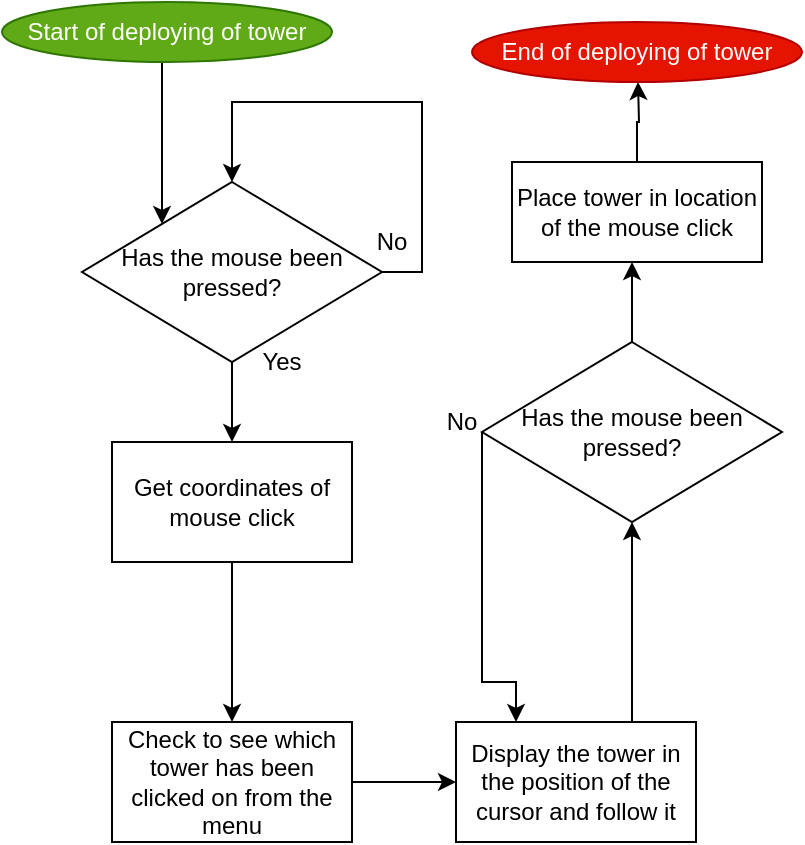 <mxfile version="13.1.3" type="github">
  <diagram id="C5RBs43oDa-KdzZeNtuy" name="Page-1">
    <mxGraphModel dx="946" dy="646" grid="1" gridSize="10" guides="1" tooltips="1" connect="1" arrows="1" fold="1" page="1" pageScale="1" pageWidth="827" pageHeight="1169" math="0" shadow="0">
      <root>
        <mxCell id="WIyWlLk6GJQsqaUBKTNV-0" />
        <mxCell id="WIyWlLk6GJQsqaUBKTNV-1" parent="WIyWlLk6GJQsqaUBKTNV-0" />
        <mxCell id="u4ffKj4K8dfodPnQ9brh-12" style="edgeStyle=orthogonalEdgeStyle;rounded=0;orthogonalLoop=1;jettySize=auto;html=1;entryX=0.5;entryY=0;entryDx=0;entryDy=0;" edge="1" parent="WIyWlLk6GJQsqaUBKTNV-1" source="u4ffKj4K8dfodPnQ9brh-0" target="u4ffKj4K8dfodPnQ9brh-0">
          <mxGeometry relative="1" as="geometry">
            <mxPoint x="145" y="170" as="targetPoint" />
            <Array as="points">
              <mxPoint x="240" y="255" />
              <mxPoint x="240" y="170" />
              <mxPoint x="145" y="170" />
            </Array>
          </mxGeometry>
        </mxCell>
        <mxCell id="u4ffKj4K8dfodPnQ9brh-0" value="Has the mouse been pressed?" style="rhombus;whiteSpace=wrap;html=1;" vertex="1" parent="WIyWlLk6GJQsqaUBKTNV-1">
          <mxGeometry x="70" y="210" width="150" height="90" as="geometry" />
        </mxCell>
        <mxCell id="u4ffKj4K8dfodPnQ9brh-1" value="" style="endArrow=classic;html=1;exitX=0.5;exitY=1;exitDx=0;exitDy=0;" edge="1" parent="WIyWlLk6GJQsqaUBKTNV-1" source="u4ffKj4K8dfodPnQ9brh-0">
          <mxGeometry width="50" height="50" relative="1" as="geometry">
            <mxPoint x="-60" y="540" as="sourcePoint" />
            <mxPoint x="145" y="340" as="targetPoint" />
            <Array as="points" />
          </mxGeometry>
        </mxCell>
        <mxCell id="u4ffKj4K8dfodPnQ9brh-2" value="Yes" style="text;html=1;strokeColor=none;fillColor=none;align=center;verticalAlign=middle;whiteSpace=wrap;rounded=0;" vertex="1" parent="WIyWlLk6GJQsqaUBKTNV-1">
          <mxGeometry x="150" y="290" width="40" height="20" as="geometry" />
        </mxCell>
        <mxCell id="u4ffKj4K8dfodPnQ9brh-9" value="" style="edgeStyle=orthogonalEdgeStyle;rounded=0;orthogonalLoop=1;jettySize=auto;html=1;" edge="1" parent="WIyWlLk6GJQsqaUBKTNV-1" source="u4ffKj4K8dfodPnQ9brh-4" target="u4ffKj4K8dfodPnQ9brh-8">
          <mxGeometry relative="1" as="geometry" />
        </mxCell>
        <mxCell id="u4ffKj4K8dfodPnQ9brh-4" value="Get coordinates of mouse click" style="rounded=0;whiteSpace=wrap;html=1;" vertex="1" parent="WIyWlLk6GJQsqaUBKTNV-1">
          <mxGeometry x="85" y="340" width="120" height="60" as="geometry" />
        </mxCell>
        <mxCell id="u4ffKj4K8dfodPnQ9brh-11" value="" style="edgeStyle=orthogonalEdgeStyle;rounded=0;orthogonalLoop=1;jettySize=auto;html=1;" edge="1" parent="WIyWlLk6GJQsqaUBKTNV-1" source="u4ffKj4K8dfodPnQ9brh-8" target="u4ffKj4K8dfodPnQ9brh-10">
          <mxGeometry relative="1" as="geometry" />
        </mxCell>
        <mxCell id="u4ffKj4K8dfodPnQ9brh-8" value="&lt;span&gt;Check to see which tower has been clicked on from the menu&lt;/span&gt;" style="rounded=0;whiteSpace=wrap;html=1;" vertex="1" parent="WIyWlLk6GJQsqaUBKTNV-1">
          <mxGeometry x="85" y="480" width="120" height="60" as="geometry" />
        </mxCell>
        <mxCell id="u4ffKj4K8dfodPnQ9brh-18" style="edgeStyle=orthogonalEdgeStyle;rounded=0;orthogonalLoop=1;jettySize=auto;html=1;entryX=0.5;entryY=1;entryDx=0;entryDy=0;" edge="1" parent="WIyWlLk6GJQsqaUBKTNV-1" source="u4ffKj4K8dfodPnQ9brh-10" target="u4ffKj4K8dfodPnQ9brh-17">
          <mxGeometry relative="1" as="geometry">
            <Array as="points">
              <mxPoint x="345" y="450" />
              <mxPoint x="345" y="450" />
            </Array>
          </mxGeometry>
        </mxCell>
        <mxCell id="u4ffKj4K8dfodPnQ9brh-10" value="Display the tower in the position of the cursor and follow it" style="rounded=0;whiteSpace=wrap;html=1;" vertex="1" parent="WIyWlLk6GJQsqaUBKTNV-1">
          <mxGeometry x="257" y="480" width="120" height="60" as="geometry" />
        </mxCell>
        <mxCell id="u4ffKj4K8dfodPnQ9brh-13" value="No" style="text;html=1;strokeColor=none;fillColor=none;align=center;verticalAlign=middle;whiteSpace=wrap;rounded=0;" vertex="1" parent="WIyWlLk6GJQsqaUBKTNV-1">
          <mxGeometry x="205" y="230" width="40" height="20" as="geometry" />
        </mxCell>
        <mxCell id="u4ffKj4K8dfodPnQ9brh-20" value="" style="edgeStyle=orthogonalEdgeStyle;rounded=0;orthogonalLoop=1;jettySize=auto;html=1;entryX=0.25;entryY=0;entryDx=0;entryDy=0;" edge="1" parent="WIyWlLk6GJQsqaUBKTNV-1" source="u4ffKj4K8dfodPnQ9brh-17" target="u4ffKj4K8dfodPnQ9brh-10">
          <mxGeometry relative="1" as="geometry">
            <mxPoint x="290" y="460" as="targetPoint" />
            <Array as="points">
              <mxPoint x="270" y="460" />
              <mxPoint x="287" y="460" />
            </Array>
          </mxGeometry>
        </mxCell>
        <mxCell id="u4ffKj4K8dfodPnQ9brh-23" value="" style="edgeStyle=orthogonalEdgeStyle;rounded=0;orthogonalLoop=1;jettySize=auto;html=1;" edge="1" parent="WIyWlLk6GJQsqaUBKTNV-1" source="u4ffKj4K8dfodPnQ9brh-17">
          <mxGeometry relative="1" as="geometry">
            <mxPoint x="345" y="250" as="targetPoint" />
          </mxGeometry>
        </mxCell>
        <mxCell id="u4ffKj4K8dfodPnQ9brh-17" value="Has the mouse been pressed?" style="rhombus;whiteSpace=wrap;html=1;" vertex="1" parent="WIyWlLk6GJQsqaUBKTNV-1">
          <mxGeometry x="270" y="290" width="150" height="90" as="geometry" />
        </mxCell>
        <mxCell id="u4ffKj4K8dfodPnQ9brh-21" value="No" style="text;html=1;strokeColor=none;fillColor=none;align=center;verticalAlign=middle;whiteSpace=wrap;rounded=0;" vertex="1" parent="WIyWlLk6GJQsqaUBKTNV-1">
          <mxGeometry x="240" y="320" width="40" height="20" as="geometry" />
        </mxCell>
        <mxCell id="u4ffKj4K8dfodPnQ9brh-25" value="" style="edgeStyle=orthogonalEdgeStyle;rounded=0;orthogonalLoop=1;jettySize=auto;html=1;" edge="1" parent="WIyWlLk6GJQsqaUBKTNV-1" source="u4ffKj4K8dfodPnQ9brh-24" target="u4ffKj4K8dfodPnQ9brh-0">
          <mxGeometry relative="1" as="geometry">
            <Array as="points">
              <mxPoint x="110" y="190" />
              <mxPoint x="110" y="190" />
            </Array>
          </mxGeometry>
        </mxCell>
        <mxCell id="u4ffKj4K8dfodPnQ9brh-24" value="Start of deploying of tower" style="ellipse;whiteSpace=wrap;html=1;fillColor=#60a917;strokeColor=#2D7600;fontColor=#ffffff;" vertex="1" parent="WIyWlLk6GJQsqaUBKTNV-1">
          <mxGeometry x="30" y="120" width="165" height="30" as="geometry" />
        </mxCell>
        <mxCell id="u4ffKj4K8dfodPnQ9brh-29" value="" style="edgeStyle=orthogonalEdgeStyle;rounded=0;orthogonalLoop=1;jettySize=auto;html=1;" edge="1" parent="WIyWlLk6GJQsqaUBKTNV-1" source="u4ffKj4K8dfodPnQ9brh-27">
          <mxGeometry relative="1" as="geometry">
            <mxPoint x="348" y="160" as="targetPoint" />
          </mxGeometry>
        </mxCell>
        <mxCell id="u4ffKj4K8dfodPnQ9brh-27" value="Place tower in location of the mouse click" style="rounded=0;whiteSpace=wrap;html=1;" vertex="1" parent="WIyWlLk6GJQsqaUBKTNV-1">
          <mxGeometry x="285" y="200" width="125" height="50" as="geometry" />
        </mxCell>
        <mxCell id="u4ffKj4K8dfodPnQ9brh-30" value="End of deploying of tower" style="ellipse;whiteSpace=wrap;html=1;fillColor=#e51400;strokeColor=#B20000;fontColor=#ffffff;" vertex="1" parent="WIyWlLk6GJQsqaUBKTNV-1">
          <mxGeometry x="265" y="130" width="165" height="30" as="geometry" />
        </mxCell>
      </root>
    </mxGraphModel>
  </diagram>
</mxfile>
